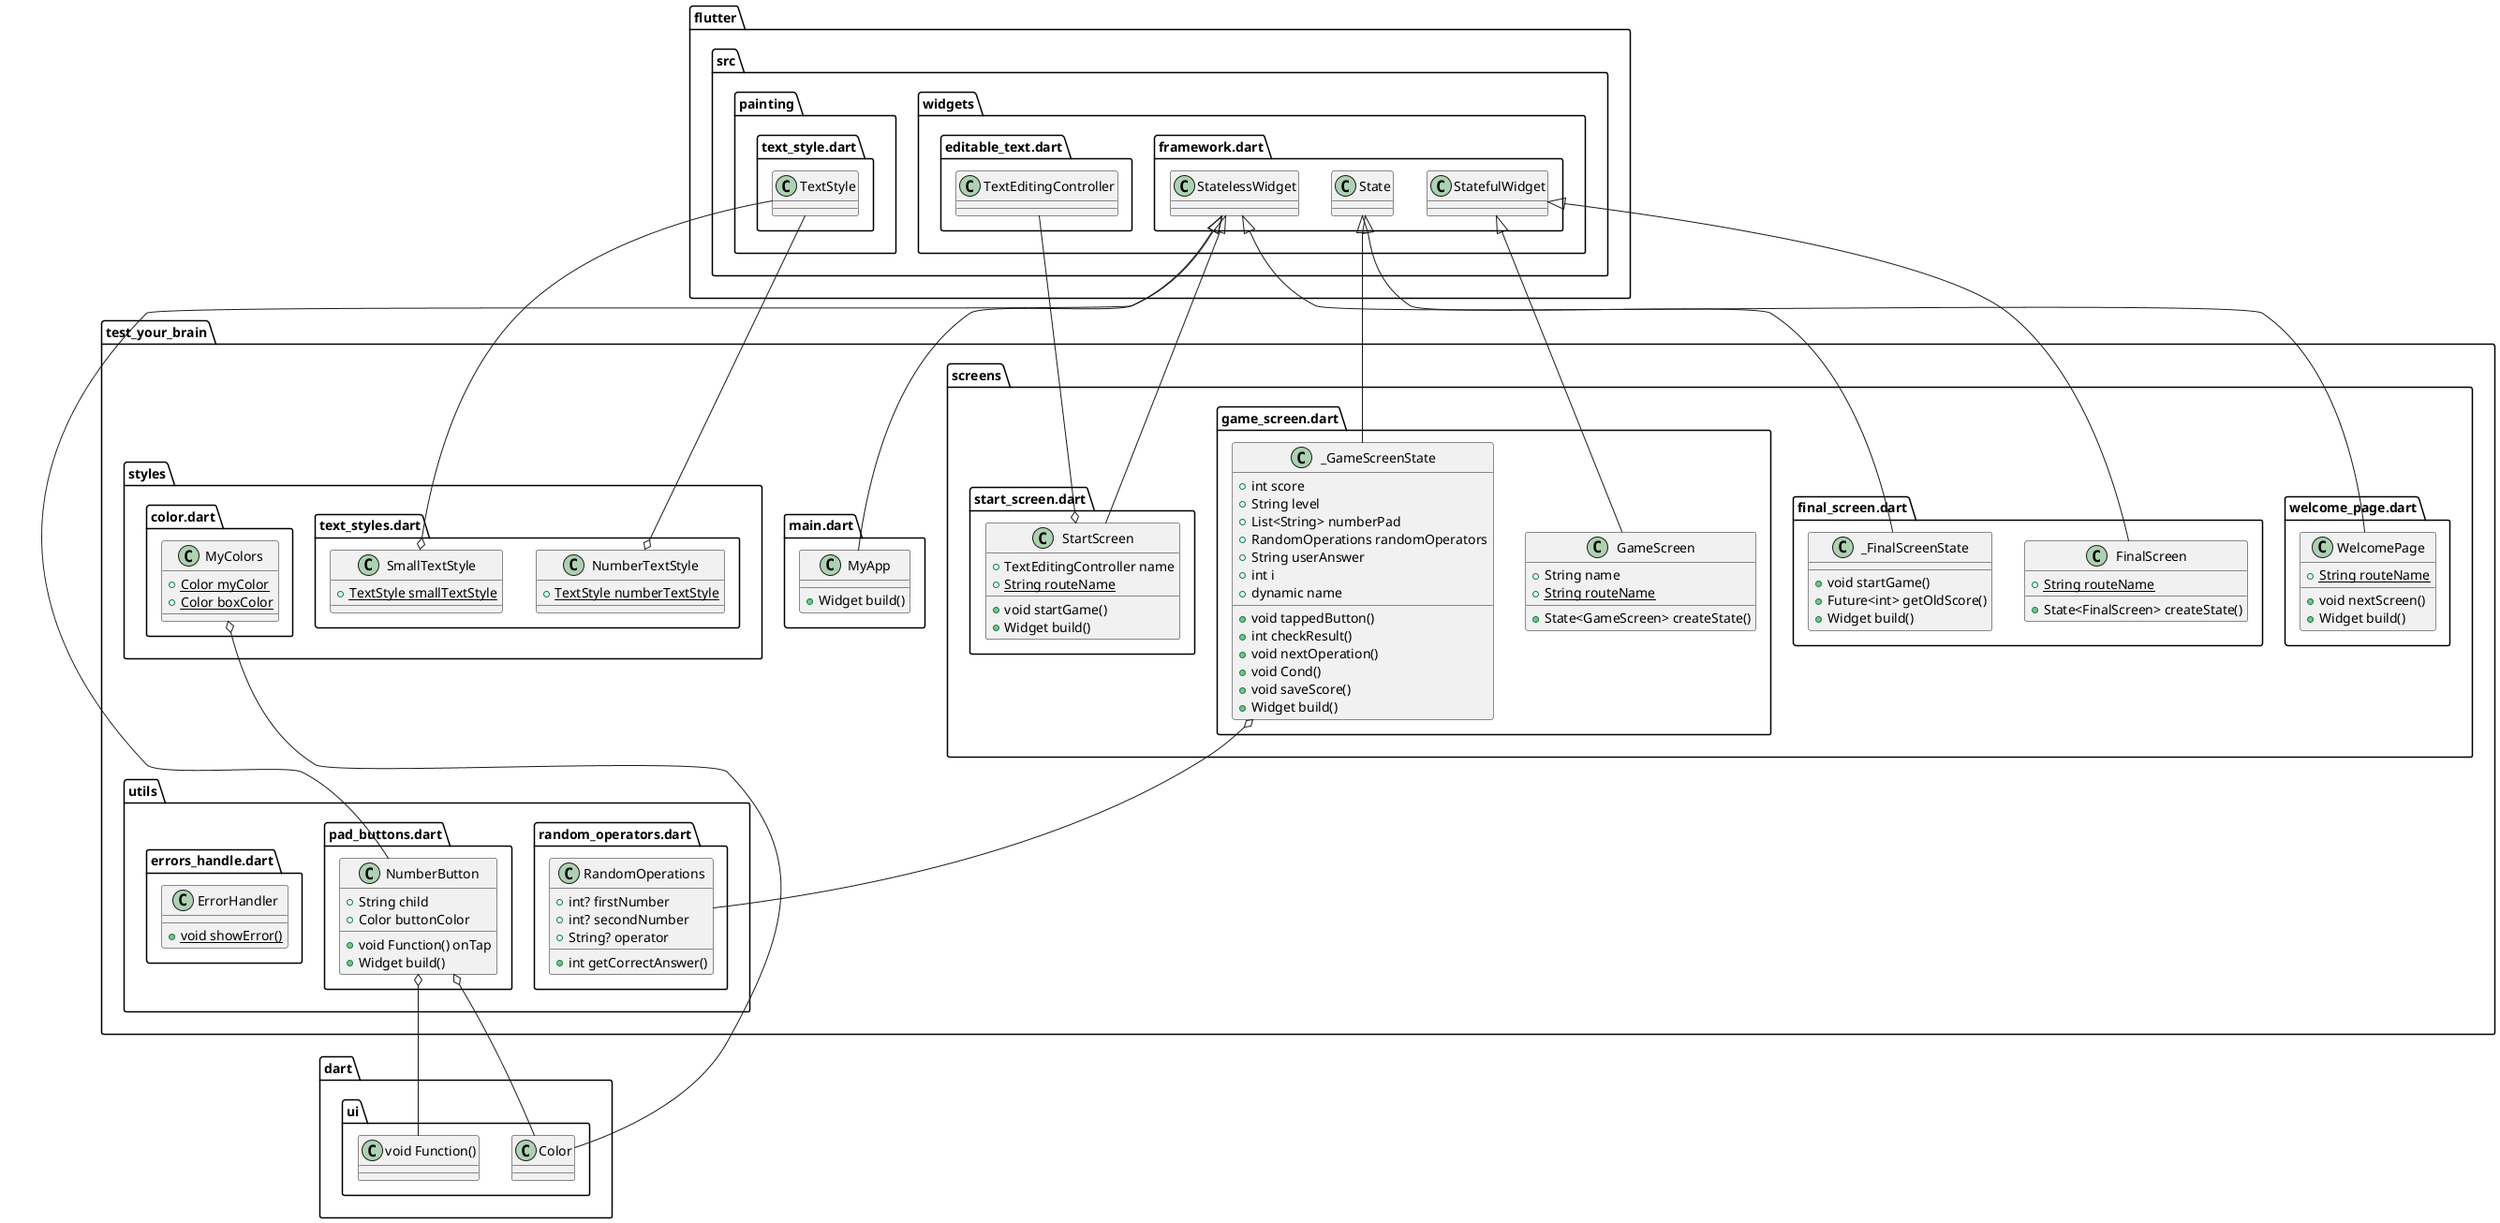 @startuml test_your_brain
set namespaceSeparator ::

class "test_your_brain::utils::pad_buttons.dart::NumberButton" {
  +String child
  +void Function() onTap
  +Color buttonColor
  +Widget build()
}

"test_your_brain::utils::pad_buttons.dart::NumberButton" o-- "dart::ui::void Function()"
"test_your_brain::utils::pad_buttons.dart::NumberButton" o-- "dart::ui::Color"
"flutter::src::widgets::framework.dart::StatelessWidget" <|-- "test_your_brain::utils::pad_buttons.dart::NumberButton"

class "test_your_brain::utils::random_operators.dart::RandomOperations" {
  +int? firstNumber
  +int? secondNumber
  +String? operator
  +int getCorrectAnswer()
}

class "test_your_brain::utils::errors_handle.dart::ErrorHandler" {
  {static} +void showError()
}

class "test_your_brain::screens::welcome_page.dart::WelcomePage" {
  {static} +String routeName
  +void nextScreen()
  +Widget build()
}

"flutter::src::widgets::framework.dart::StatelessWidget" <|-- "test_your_brain::screens::welcome_page.dart::WelcomePage"

class "test_your_brain::screens::final_screen.dart::FinalScreen" {
  {static} +String routeName
  +State<FinalScreen> createState()
}

"flutter::src::widgets::framework.dart::StatefulWidget" <|-- "test_your_brain::screens::final_screen.dart::FinalScreen"

class "test_your_brain::screens::final_screen.dart::_FinalScreenState" {
  +void startGame()
  +Future<int> getOldScore()
  +Widget build()
}

"flutter::src::widgets::framework.dart::State" <|-- "test_your_brain::screens::final_screen.dart::_FinalScreenState"

class "test_your_brain::screens::game_screen.dart::GameScreen" {
  +String name
  {static} +String routeName
  +State<GameScreen> createState()
}

"flutter::src::widgets::framework.dart::StatefulWidget" <|-- "test_your_brain::screens::game_screen.dart::GameScreen"

class "test_your_brain::screens::game_screen.dart::_GameScreenState" {
  +int score
  +String level
  +List<String> numberPad
  +RandomOperations randomOperators
  +String userAnswer
  +int i
  +dynamic name
  +void tappedButton()
  +int checkResult()
  +void nextOperation()
  +void Cond()
  +void saveScore()
  +Widget build()
}

"test_your_brain::screens::game_screen.dart::_GameScreenState" o-- "test_your_brain::utils::random_operators.dart::RandomOperations"
"flutter::src::widgets::framework.dart::State" <|-- "test_your_brain::screens::game_screen.dart::_GameScreenState"

class "test_your_brain::screens::start_screen.dart::StartScreen" {
  +TextEditingController name
  {static} +String routeName
  +void startGame()
  +Widget build()
}

"test_your_brain::screens::start_screen.dart::StartScreen" o-- "flutter::src::widgets::editable_text.dart::TextEditingController"
"flutter::src::widgets::framework.dart::StatelessWidget" <|-- "test_your_brain::screens::start_screen.dart::StartScreen"

class "test_your_brain::main.dart::MyApp" {
  +Widget build()
}

"flutter::src::widgets::framework.dart::StatelessWidget" <|-- "test_your_brain::main.dart::MyApp"

class "test_your_brain::styles::text_styles.dart::NumberTextStyle" {
  {static} +TextStyle numberTextStyle
}

"test_your_brain::styles::text_styles.dart::NumberTextStyle" o-- "flutter::src::painting::text_style.dart::TextStyle"

class "test_your_brain::styles::text_styles.dart::SmallTextStyle" {
  {static} +TextStyle smallTextStyle
}

"test_your_brain::styles::text_styles.dart::SmallTextStyle" o-- "flutter::src::painting::text_style.dart::TextStyle"

class "test_your_brain::styles::color.dart::MyColors" {
  {static} +Color myColor
  {static} +Color boxColor
}

"test_your_brain::styles::color.dart::MyColors" o-- "dart::ui::Color"


@enduml